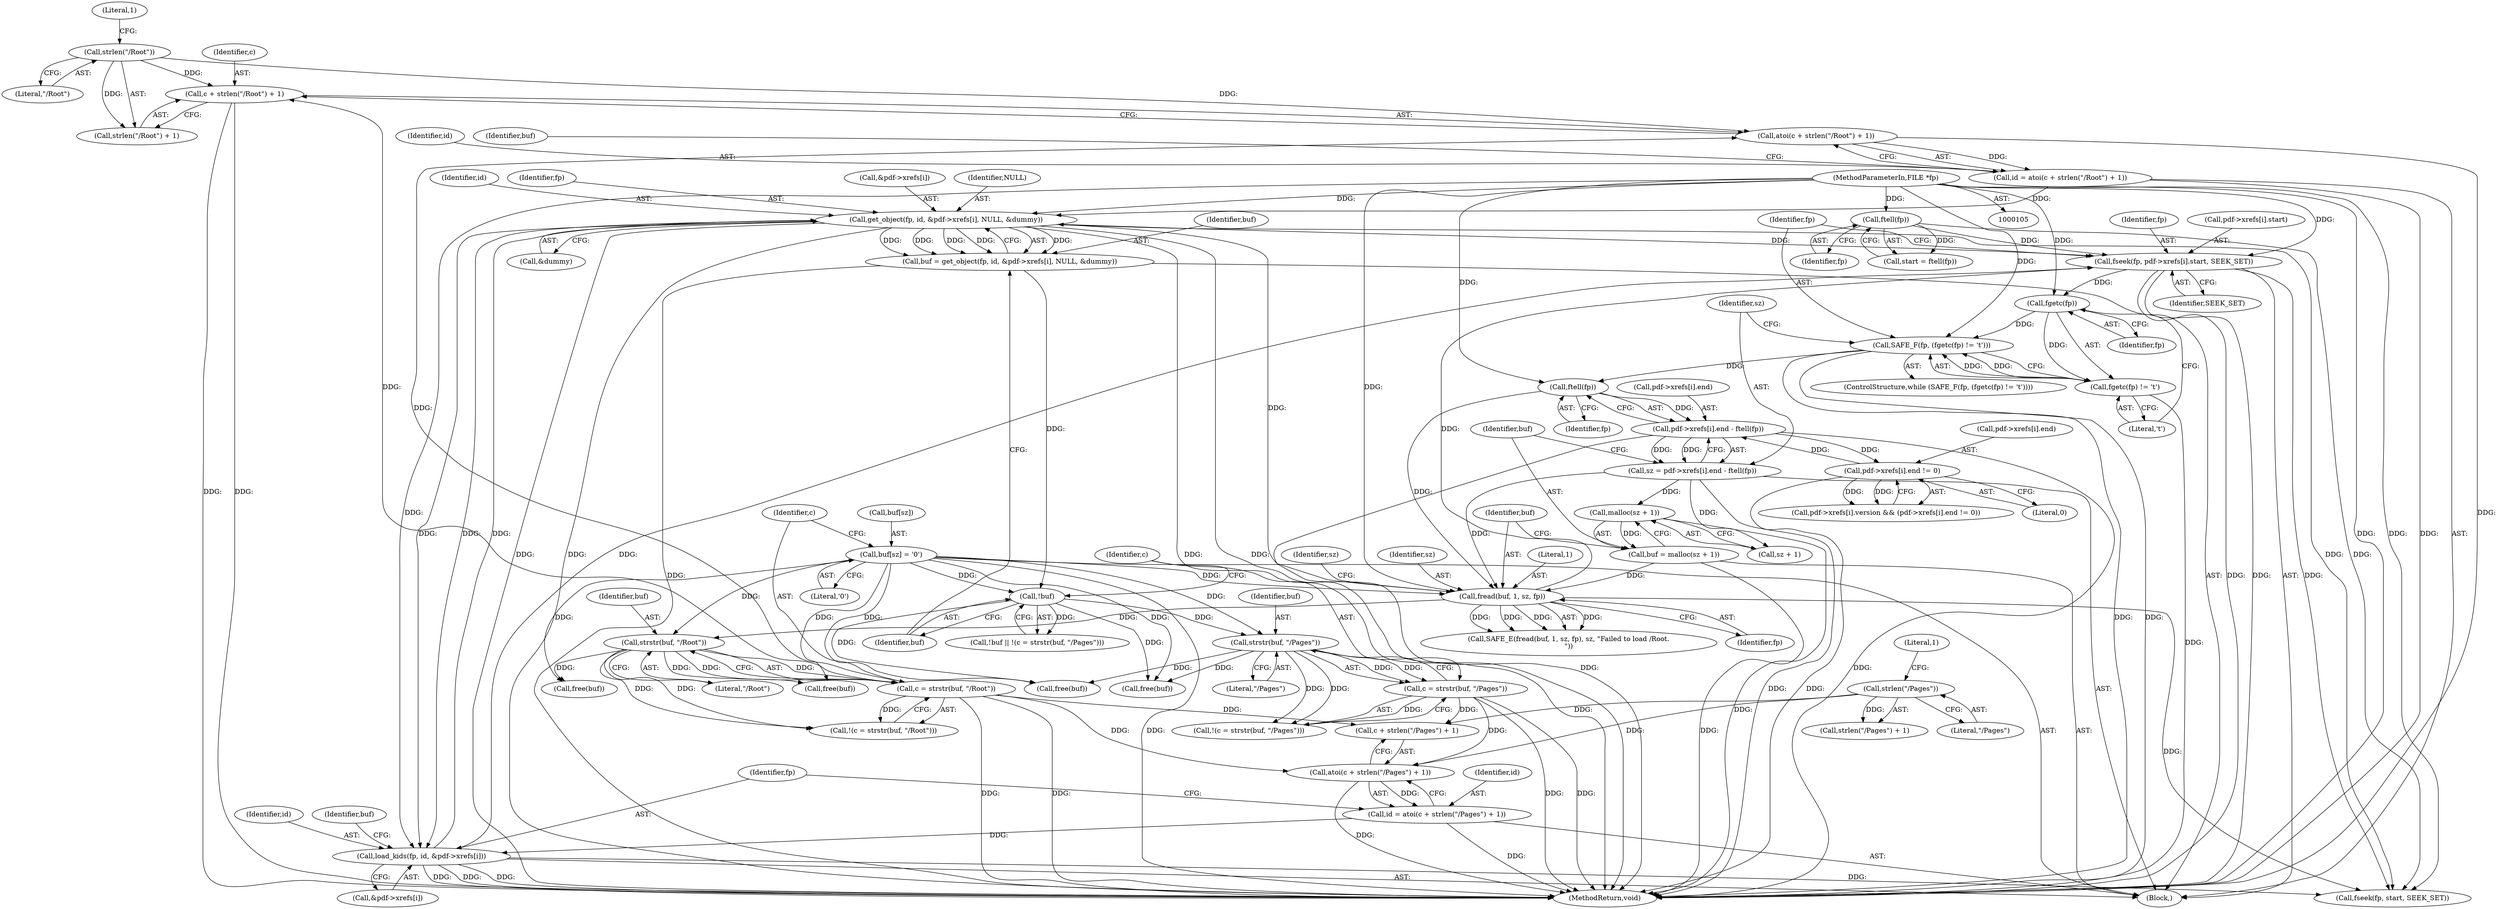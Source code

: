 digraph "1_pdfresurrect_0c4120fffa3dffe97b95c486a120eded82afe8a6_6@API" {
"1000213" [label="(Call,c + strlen(\"/Root\") + 1)"];
"1000201" [label="(Call,c = strstr(buf, \"/Root\"))"];
"1000203" [label="(Call,strstr(buf, \"/Root\"))"];
"1000187" [label="(Call,fread(buf, 1, sz, fp))"];
"1000194" [label="(Call,buf[sz] = '\0')"];
"1000180" [label="(Call,buf = malloc(sz + 1))"];
"1000182" [label="(Call,malloc(sz + 1))"];
"1000168" [label="(Call,sz = pdf->xrefs[i].end - ftell(fp))"];
"1000170" [label="(Call,pdf->xrefs[i].end - ftell(fp))"];
"1000141" [label="(Call,pdf->xrefs[i].end != 0)"];
"1000178" [label="(Call,ftell(fp))"];
"1000162" [label="(Call,SAFE_F(fp, (fgetc(fp) != 't')))"];
"1000165" [label="(Call,fgetc(fp))"];
"1000151" [label="(Call,fseek(fp, pdf->xrefs[i].start, SEEK_SET))"];
"1000258" [label="(Call,load_kids(fp, id, &pdf->xrefs[i]))"];
"1000223" [label="(Call,get_object(fp, id, &pdf->xrefs[i], NULL, &dummy))"];
"1000106" [label="(MethodParameterIn,FILE *fp)"];
"1000210" [label="(Call,id = atoi(c + strlen(\"/Root\") + 1))"];
"1000212" [label="(Call,atoi(c + strlen(\"/Root\") + 1))"];
"1000216" [label="(Call,strlen(\"/Root\"))"];
"1000249" [label="(Call,id = atoi(c + strlen(\"/Pages\") + 1))"];
"1000251" [label="(Call,atoi(c + strlen(\"/Pages\") + 1))"];
"1000240" [label="(Call,c = strstr(buf, \"/Pages\"))"];
"1000242" [label="(Call,strstr(buf, \"/Pages\"))"];
"1000237" [label="(Call,!buf)"];
"1000221" [label="(Call,buf = get_object(fp, id, &pdf->xrefs[i], NULL, &dummy))"];
"1000255" [label="(Call,strlen(\"/Pages\"))"];
"1000118" [label="(Call,ftell(fp))"];
"1000164" [label="(Call,fgetc(fp) != 't')"];
"1000202" [label="(Identifier,c)"];
"1000182" [label="(Call,malloc(sz + 1))"];
"1000250" [label="(Identifier,id)"];
"1000212" [label="(Call,atoi(c + strlen(\"/Root\") + 1))"];
"1000210" [label="(Call,id = atoi(c + strlen(\"/Root\") + 1))"];
"1000194" [label="(Call,buf[sz] = '\0')"];
"1000216" [label="(Call,strlen(\"/Root\"))"];
"1000164" [label="(Call,fgetc(fp) != 't')"];
"1000257" [label="(Literal,1)"];
"1000222" [label="(Identifier,buf)"];
"1000236" [label="(Call,!buf || !(c = strstr(buf, \"/Pages\")))"];
"1000161" [label="(ControlStructure,while (SAFE_F(fp, (fgetc(fp) != 't'))))"];
"1000190" [label="(Identifier,sz)"];
"1000152" [label="(Identifier,fp)"];
"1000260" [label="(Identifier,id)"];
"1000211" [label="(Identifier,id)"];
"1000188" [label="(Identifier,buf)"];
"1000165" [label="(Call,fgetc(fp))"];
"1000249" [label="(Call,id = atoi(c + strlen(\"/Pages\") + 1))"];
"1000217" [label="(Literal,\"/Root\")"];
"1000167" [label="(Literal,'t')"];
"1000195" [label="(Call,buf[sz])"];
"1000171" [label="(Call,pdf->xrefs[i].end)"];
"1000170" [label="(Call,pdf->xrefs[i].end - ftell(fp))"];
"1000251" [label="(Call,atoi(c + strlen(\"/Pages\") + 1))"];
"1000166" [label="(Identifier,fp)"];
"1000238" [label="(Identifier,buf)"];
"1000241" [label="(Identifier,c)"];
"1000269" [label="(Call,fseek(fp, start, SEEK_SET))"];
"1000232" [label="(Identifier,NULL)"];
"1000151" [label="(Call,fseek(fp, pdf->xrefs[i].start, SEEK_SET))"];
"1000106" [label="(MethodParameterIn,FILE *fp)"];
"1000119" [label="(Identifier,fp)"];
"1000214" [label="(Identifier,c)"];
"1000189" [label="(Literal,1)"];
"1000261" [label="(Call,&pdf->xrefs[i])"];
"1000233" [label="(Call,&dummy)"];
"1000160" [label="(Identifier,SEEK_SET)"];
"1000191" [label="(Identifier,fp)"];
"1000149" [label="(Literal,0)"];
"1000268" [label="(Identifier,buf)"];
"1000221" [label="(Call,buf = get_object(fp, id, &pdf->xrefs[i], NULL, &dummy))"];
"1000201" [label="(Call,c = strstr(buf, \"/Root\"))"];
"1000205" [label="(Literal,\"/Root\")"];
"1000150" [label="(Block,)"];
"1000258" [label="(Call,load_kids(fp, id, &pdf->xrefs[i]))"];
"1000179" [label="(Identifier,fp)"];
"1000246" [label="(Call,free(buf))"];
"1000162" [label="(Call,SAFE_F(fp, (fgetc(fp) != 't')))"];
"1000142" [label="(Call,pdf->xrefs[i].end)"];
"1000220" [label="(Identifier,buf)"];
"1000223" [label="(Call,get_object(fp, id, &pdf->xrefs[i], NULL, &dummy))"];
"1000207" [label="(Call,free(buf))"];
"1000252" [label="(Call,c + strlen(\"/Pages\") + 1)"];
"1000116" [label="(Call,start = ftell(fp))"];
"1000225" [label="(Identifier,id)"];
"1000239" [label="(Call,!(c = strstr(buf, \"/Pages\")))"];
"1000215" [label="(Call,strlen(\"/Root\") + 1)"];
"1000133" [label="(Call,pdf->xrefs[i].version && (pdf->xrefs[i].end != 0))"];
"1000256" [label="(Literal,\"/Pages\")"];
"1000118" [label="(Call,ftell(fp))"];
"1000219" [label="(Call,free(buf))"];
"1000203" [label="(Call,strstr(buf, \"/Root\"))"];
"1000244" [label="(Literal,\"/Pages\")"];
"1000192" [label="(Identifier,sz)"];
"1000183" [label="(Call,sz + 1)"];
"1000200" [label="(Call,!(c = strstr(buf, \"/Root\")))"];
"1000242" [label="(Call,strstr(buf, \"/Pages\"))"];
"1000259" [label="(Identifier,fp)"];
"1000267" [label="(Call,free(buf))"];
"1000178" [label="(Call,ftell(fp))"];
"1000273" [label="(MethodReturn,void)"];
"1000169" [label="(Identifier,sz)"];
"1000153" [label="(Call,pdf->xrefs[i].start)"];
"1000163" [label="(Identifier,fp)"];
"1000224" [label="(Identifier,fp)"];
"1000255" [label="(Call,strlen(\"/Pages\"))"];
"1000213" [label="(Call,c + strlen(\"/Root\") + 1)"];
"1000218" [label="(Literal,1)"];
"1000187" [label="(Call,fread(buf, 1, sz, fp))"];
"1000254" [label="(Call,strlen(\"/Pages\") + 1)"];
"1000141" [label="(Call,pdf->xrefs[i].end != 0)"];
"1000237" [label="(Call,!buf)"];
"1000204" [label="(Identifier,buf)"];
"1000240" [label="(Call,c = strstr(buf, \"/Pages\"))"];
"1000180" [label="(Call,buf = malloc(sz + 1))"];
"1000243" [label="(Identifier,buf)"];
"1000168" [label="(Call,sz = pdf->xrefs[i].end - ftell(fp))"];
"1000181" [label="(Identifier,buf)"];
"1000198" [label="(Literal,'\0')"];
"1000226" [label="(Call,&pdf->xrefs[i])"];
"1000186" [label="(Call,SAFE_E(fread(buf, 1, sz, fp), sz, \"Failed to load /Root.\n\"))"];
"1000213" -> "1000212"  [label="AST: "];
"1000213" -> "1000215"  [label="CFG: "];
"1000214" -> "1000213"  [label="AST: "];
"1000215" -> "1000213"  [label="AST: "];
"1000212" -> "1000213"  [label="CFG: "];
"1000213" -> "1000273"  [label="DDG: "];
"1000213" -> "1000273"  [label="DDG: "];
"1000201" -> "1000213"  [label="DDG: "];
"1000216" -> "1000213"  [label="DDG: "];
"1000201" -> "1000200"  [label="AST: "];
"1000201" -> "1000203"  [label="CFG: "];
"1000202" -> "1000201"  [label="AST: "];
"1000203" -> "1000201"  [label="AST: "];
"1000200" -> "1000201"  [label="CFG: "];
"1000201" -> "1000273"  [label="DDG: "];
"1000201" -> "1000273"  [label="DDG: "];
"1000201" -> "1000200"  [label="DDG: "];
"1000203" -> "1000201"  [label="DDG: "];
"1000203" -> "1000201"  [label="DDG: "];
"1000201" -> "1000212"  [label="DDG: "];
"1000201" -> "1000251"  [label="DDG: "];
"1000201" -> "1000252"  [label="DDG: "];
"1000203" -> "1000205"  [label="CFG: "];
"1000204" -> "1000203"  [label="AST: "];
"1000205" -> "1000203"  [label="AST: "];
"1000203" -> "1000200"  [label="DDG: "];
"1000203" -> "1000200"  [label="DDG: "];
"1000187" -> "1000203"  [label="DDG: "];
"1000194" -> "1000203"  [label="DDG: "];
"1000203" -> "1000207"  [label="DDG: "];
"1000203" -> "1000219"  [label="DDG: "];
"1000187" -> "1000186"  [label="AST: "];
"1000187" -> "1000191"  [label="CFG: "];
"1000188" -> "1000187"  [label="AST: "];
"1000189" -> "1000187"  [label="AST: "];
"1000190" -> "1000187"  [label="AST: "];
"1000191" -> "1000187"  [label="AST: "];
"1000192" -> "1000187"  [label="CFG: "];
"1000187" -> "1000151"  [label="DDG: "];
"1000187" -> "1000186"  [label="DDG: "];
"1000187" -> "1000186"  [label="DDG: "];
"1000187" -> "1000186"  [label="DDG: "];
"1000187" -> "1000186"  [label="DDG: "];
"1000194" -> "1000187"  [label="DDG: "];
"1000180" -> "1000187"  [label="DDG: "];
"1000168" -> "1000187"  [label="DDG: "];
"1000178" -> "1000187"  [label="DDG: "];
"1000106" -> "1000187"  [label="DDG: "];
"1000187" -> "1000223"  [label="DDG: "];
"1000187" -> "1000269"  [label="DDG: "];
"1000194" -> "1000150"  [label="AST: "];
"1000194" -> "1000198"  [label="CFG: "];
"1000195" -> "1000194"  [label="AST: "];
"1000198" -> "1000194"  [label="AST: "];
"1000202" -> "1000194"  [label="CFG: "];
"1000194" -> "1000273"  [label="DDG: "];
"1000194" -> "1000207"  [label="DDG: "];
"1000194" -> "1000219"  [label="DDG: "];
"1000194" -> "1000237"  [label="DDG: "];
"1000194" -> "1000242"  [label="DDG: "];
"1000194" -> "1000246"  [label="DDG: "];
"1000194" -> "1000267"  [label="DDG: "];
"1000180" -> "1000150"  [label="AST: "];
"1000180" -> "1000182"  [label="CFG: "];
"1000181" -> "1000180"  [label="AST: "];
"1000182" -> "1000180"  [label="AST: "];
"1000188" -> "1000180"  [label="CFG: "];
"1000180" -> "1000273"  [label="DDG: "];
"1000182" -> "1000180"  [label="DDG: "];
"1000182" -> "1000183"  [label="CFG: "];
"1000183" -> "1000182"  [label="AST: "];
"1000182" -> "1000273"  [label="DDG: "];
"1000168" -> "1000182"  [label="DDG: "];
"1000168" -> "1000150"  [label="AST: "];
"1000168" -> "1000170"  [label="CFG: "];
"1000169" -> "1000168"  [label="AST: "];
"1000170" -> "1000168"  [label="AST: "];
"1000181" -> "1000168"  [label="CFG: "];
"1000168" -> "1000273"  [label="DDG: "];
"1000170" -> "1000168"  [label="DDG: "];
"1000170" -> "1000168"  [label="DDG: "];
"1000168" -> "1000183"  [label="DDG: "];
"1000170" -> "1000178"  [label="CFG: "];
"1000171" -> "1000170"  [label="AST: "];
"1000178" -> "1000170"  [label="AST: "];
"1000170" -> "1000273"  [label="DDG: "];
"1000170" -> "1000273"  [label="DDG: "];
"1000170" -> "1000141"  [label="DDG: "];
"1000141" -> "1000170"  [label="DDG: "];
"1000178" -> "1000170"  [label="DDG: "];
"1000141" -> "1000133"  [label="AST: "];
"1000141" -> "1000149"  [label="CFG: "];
"1000142" -> "1000141"  [label="AST: "];
"1000149" -> "1000141"  [label="AST: "];
"1000133" -> "1000141"  [label="CFG: "];
"1000141" -> "1000273"  [label="DDG: "];
"1000141" -> "1000133"  [label="DDG: "];
"1000141" -> "1000133"  [label="DDG: "];
"1000178" -> "1000179"  [label="CFG: "];
"1000179" -> "1000178"  [label="AST: "];
"1000162" -> "1000178"  [label="DDG: "];
"1000106" -> "1000178"  [label="DDG: "];
"1000162" -> "1000161"  [label="AST: "];
"1000162" -> "1000164"  [label="CFG: "];
"1000163" -> "1000162"  [label="AST: "];
"1000164" -> "1000162"  [label="AST: "];
"1000169" -> "1000162"  [label="CFG: "];
"1000162" -> "1000273"  [label="DDG: "];
"1000162" -> "1000273"  [label="DDG: "];
"1000165" -> "1000162"  [label="DDG: "];
"1000106" -> "1000162"  [label="DDG: "];
"1000164" -> "1000162"  [label="DDG: "];
"1000164" -> "1000162"  [label="DDG: "];
"1000165" -> "1000164"  [label="AST: "];
"1000165" -> "1000166"  [label="CFG: "];
"1000166" -> "1000165"  [label="AST: "];
"1000167" -> "1000165"  [label="CFG: "];
"1000165" -> "1000164"  [label="DDG: "];
"1000151" -> "1000165"  [label="DDG: "];
"1000106" -> "1000165"  [label="DDG: "];
"1000151" -> "1000150"  [label="AST: "];
"1000151" -> "1000160"  [label="CFG: "];
"1000152" -> "1000151"  [label="AST: "];
"1000153" -> "1000151"  [label="AST: "];
"1000160" -> "1000151"  [label="AST: "];
"1000163" -> "1000151"  [label="CFG: "];
"1000151" -> "1000273"  [label="DDG: "];
"1000151" -> "1000273"  [label="DDG: "];
"1000258" -> "1000151"  [label="DDG: "];
"1000118" -> "1000151"  [label="DDG: "];
"1000223" -> "1000151"  [label="DDG: "];
"1000106" -> "1000151"  [label="DDG: "];
"1000151" -> "1000269"  [label="DDG: "];
"1000258" -> "1000150"  [label="AST: "];
"1000258" -> "1000261"  [label="CFG: "];
"1000259" -> "1000258"  [label="AST: "];
"1000260" -> "1000258"  [label="AST: "];
"1000261" -> "1000258"  [label="AST: "];
"1000268" -> "1000258"  [label="CFG: "];
"1000258" -> "1000273"  [label="DDG: "];
"1000258" -> "1000273"  [label="DDG: "];
"1000258" -> "1000273"  [label="DDG: "];
"1000258" -> "1000223"  [label="DDG: "];
"1000223" -> "1000258"  [label="DDG: "];
"1000223" -> "1000258"  [label="DDG: "];
"1000106" -> "1000258"  [label="DDG: "];
"1000249" -> "1000258"  [label="DDG: "];
"1000258" -> "1000269"  [label="DDG: "];
"1000223" -> "1000221"  [label="AST: "];
"1000223" -> "1000233"  [label="CFG: "];
"1000224" -> "1000223"  [label="AST: "];
"1000225" -> "1000223"  [label="AST: "];
"1000226" -> "1000223"  [label="AST: "];
"1000232" -> "1000223"  [label="AST: "];
"1000233" -> "1000223"  [label="AST: "];
"1000221" -> "1000223"  [label="CFG: "];
"1000223" -> "1000273"  [label="DDG: "];
"1000223" -> "1000273"  [label="DDG: "];
"1000223" -> "1000273"  [label="DDG: "];
"1000223" -> "1000273"  [label="DDG: "];
"1000223" -> "1000221"  [label="DDG: "];
"1000223" -> "1000221"  [label="DDG: "];
"1000223" -> "1000221"  [label="DDG: "];
"1000223" -> "1000221"  [label="DDG: "];
"1000223" -> "1000221"  [label="DDG: "];
"1000106" -> "1000223"  [label="DDG: "];
"1000210" -> "1000223"  [label="DDG: "];
"1000223" -> "1000269"  [label="DDG: "];
"1000106" -> "1000105"  [label="AST: "];
"1000106" -> "1000273"  [label="DDG: "];
"1000106" -> "1000118"  [label="DDG: "];
"1000106" -> "1000269"  [label="DDG: "];
"1000210" -> "1000150"  [label="AST: "];
"1000210" -> "1000212"  [label="CFG: "];
"1000211" -> "1000210"  [label="AST: "];
"1000212" -> "1000210"  [label="AST: "];
"1000220" -> "1000210"  [label="CFG: "];
"1000210" -> "1000273"  [label="DDG: "];
"1000212" -> "1000210"  [label="DDG: "];
"1000212" -> "1000273"  [label="DDG: "];
"1000216" -> "1000212"  [label="DDG: "];
"1000216" -> "1000215"  [label="AST: "];
"1000216" -> "1000217"  [label="CFG: "];
"1000217" -> "1000216"  [label="AST: "];
"1000218" -> "1000216"  [label="CFG: "];
"1000216" -> "1000215"  [label="DDG: "];
"1000249" -> "1000150"  [label="AST: "];
"1000249" -> "1000251"  [label="CFG: "];
"1000250" -> "1000249"  [label="AST: "];
"1000251" -> "1000249"  [label="AST: "];
"1000259" -> "1000249"  [label="CFG: "];
"1000249" -> "1000273"  [label="DDG: "];
"1000251" -> "1000249"  [label="DDG: "];
"1000251" -> "1000252"  [label="CFG: "];
"1000252" -> "1000251"  [label="AST: "];
"1000251" -> "1000273"  [label="DDG: "];
"1000240" -> "1000251"  [label="DDG: "];
"1000255" -> "1000251"  [label="DDG: "];
"1000240" -> "1000239"  [label="AST: "];
"1000240" -> "1000242"  [label="CFG: "];
"1000241" -> "1000240"  [label="AST: "];
"1000242" -> "1000240"  [label="AST: "];
"1000239" -> "1000240"  [label="CFG: "];
"1000240" -> "1000273"  [label="DDG: "];
"1000240" -> "1000273"  [label="DDG: "];
"1000240" -> "1000239"  [label="DDG: "];
"1000242" -> "1000240"  [label="DDG: "];
"1000242" -> "1000240"  [label="DDG: "];
"1000240" -> "1000252"  [label="DDG: "];
"1000242" -> "1000244"  [label="CFG: "];
"1000243" -> "1000242"  [label="AST: "];
"1000244" -> "1000242"  [label="AST: "];
"1000242" -> "1000239"  [label="DDG: "];
"1000242" -> "1000239"  [label="DDG: "];
"1000237" -> "1000242"  [label="DDG: "];
"1000242" -> "1000246"  [label="DDG: "];
"1000242" -> "1000267"  [label="DDG: "];
"1000237" -> "1000236"  [label="AST: "];
"1000237" -> "1000238"  [label="CFG: "];
"1000238" -> "1000237"  [label="AST: "];
"1000241" -> "1000237"  [label="CFG: "];
"1000236" -> "1000237"  [label="CFG: "];
"1000237" -> "1000236"  [label="DDG: "];
"1000221" -> "1000237"  [label="DDG: "];
"1000237" -> "1000246"  [label="DDG: "];
"1000237" -> "1000267"  [label="DDG: "];
"1000221" -> "1000150"  [label="AST: "];
"1000222" -> "1000221"  [label="AST: "];
"1000238" -> "1000221"  [label="CFG: "];
"1000221" -> "1000273"  [label="DDG: "];
"1000255" -> "1000254"  [label="AST: "];
"1000255" -> "1000256"  [label="CFG: "];
"1000256" -> "1000255"  [label="AST: "];
"1000257" -> "1000255"  [label="CFG: "];
"1000255" -> "1000252"  [label="DDG: "];
"1000255" -> "1000254"  [label="DDG: "];
"1000118" -> "1000116"  [label="AST: "];
"1000118" -> "1000119"  [label="CFG: "];
"1000119" -> "1000118"  [label="AST: "];
"1000116" -> "1000118"  [label="CFG: "];
"1000118" -> "1000116"  [label="DDG: "];
"1000118" -> "1000269"  [label="DDG: "];
"1000164" -> "1000167"  [label="CFG: "];
"1000167" -> "1000164"  [label="AST: "];
"1000164" -> "1000273"  [label="DDG: "];
}
